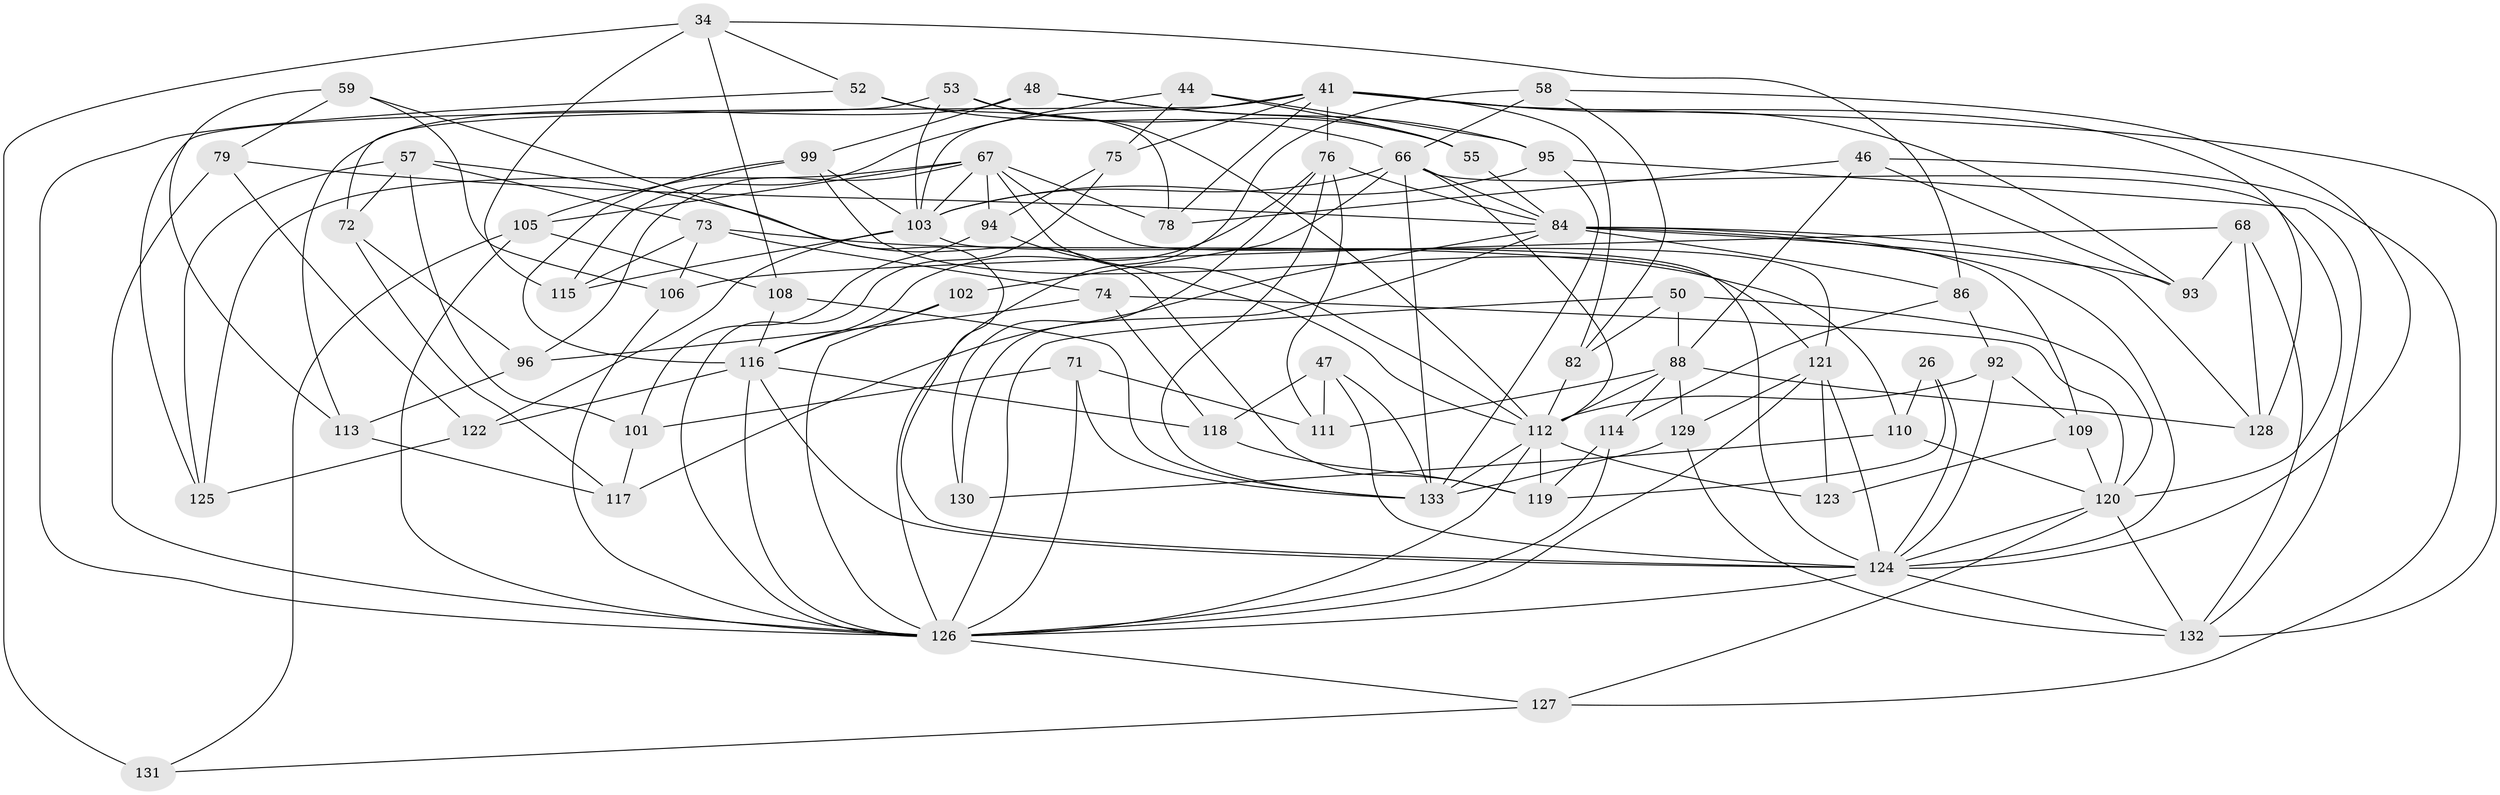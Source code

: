 // original degree distribution, {4: 1.0}
// Generated by graph-tools (version 1.1) at 2025/56/03/09/25 04:56:40]
// undirected, 66 vertices, 169 edges
graph export_dot {
graph [start="1"]
  node [color=gray90,style=filled];
  26;
  34 [super="+1"];
  41 [super="+12+17"];
  44;
  46;
  47;
  48;
  50;
  52;
  53;
  55;
  57 [super="+45"];
  58;
  59;
  66 [super="+36+61"];
  67 [super="+56"];
  68;
  71;
  72;
  73 [super="+14"];
  74;
  75;
  76 [super="+22+62"];
  78;
  79 [super="+40"];
  82;
  84 [super="+65+60"];
  86;
  88 [super="+18+29+85"];
  92;
  93;
  94;
  95 [super="+87"];
  96;
  99 [super="+69"];
  101;
  102;
  103 [super="+23+64"];
  105 [super="+98"];
  106;
  108;
  109 [super="+63"];
  110 [super="+54"];
  111;
  112 [super="+30+49+104"];
  113;
  114;
  115;
  116 [super="+80"];
  117;
  118;
  119 [super="+107"];
  120 [super="+13+25+38"];
  121 [super="+15+20+89"];
  122;
  123;
  124 [super="+5+10+33"];
  125;
  126 [super="+100+43+81"];
  127;
  128;
  129;
  130;
  131;
  132 [super="+77+90"];
  133 [super="+39+97"];
  26 -- 119;
  26 -- 124 [weight=2];
  26 -- 110;
  34 -- 115;
  34 -- 131 [weight=2];
  34 -- 108;
  34 -- 52;
  34 -- 86;
  41 -- 132 [weight=2];
  41 -- 128;
  41 -- 93;
  41 -- 75;
  41 -- 78;
  41 -- 82;
  41 -- 125;
  41 -- 76 [weight=2];
  41 -- 103 [weight=2];
  44 -- 95;
  44 -- 55;
  44 -- 115;
  44 -- 75;
  46 -- 127;
  46 -- 93;
  46 -- 78;
  46 -- 88;
  47 -- 111;
  47 -- 118;
  47 -- 124;
  47 -- 133;
  48 -- 95;
  48 -- 113;
  48 -- 55;
  48 -- 99;
  50 -- 82;
  50 -- 120;
  50 -- 88;
  50 -- 126;
  52 -- 78;
  52 -- 126;
  52 -- 66;
  53 -- 72;
  53 -- 103;
  53 -- 55;
  53 -- 112;
  55 -- 84;
  57 -- 125;
  57 -- 73 [weight=2];
  57 -- 72;
  57 -- 101;
  57 -- 119;
  58 -- 82;
  58 -- 126;
  58 -- 124;
  58 -- 66;
  59 -- 79;
  59 -- 113;
  59 -- 106;
  59 -- 124;
  66 -- 102;
  66 -- 120;
  66 -- 133;
  66 -- 112;
  66 -- 103;
  66 -- 84;
  67 -- 96;
  67 -- 103 [weight=2];
  67 -- 105 [weight=2];
  67 -- 78;
  67 -- 112;
  67 -- 121;
  67 -- 125;
  67 -- 94;
  68 -- 106;
  68 -- 132;
  68 -- 128;
  68 -- 93;
  71 -- 101;
  71 -- 111;
  71 -- 126;
  71 -- 133;
  72 -- 117;
  72 -- 96;
  73 -- 115;
  73 -- 106;
  73 -- 74;
  73 -- 110;
  74 -- 96;
  74 -- 118;
  74 -- 120;
  75 -- 94;
  75 -- 126;
  76 -- 130;
  76 -- 84;
  76 -- 111;
  76 -- 133 [weight=2];
  76 -- 116;
  79 -- 122;
  79 -- 84 [weight=2];
  79 -- 126 [weight=2];
  82 -- 112;
  84 -- 109 [weight=3];
  84 -- 86;
  84 -- 93;
  84 -- 128;
  84 -- 130;
  84 -- 117;
  84 -- 124;
  86 -- 92;
  86 -- 114;
  88 -- 114;
  88 -- 128;
  88 -- 129;
  88 -- 112 [weight=4];
  88 -- 111;
  92 -- 109;
  92 -- 124;
  92 -- 112;
  94 -- 101;
  94 -- 112;
  95 -- 133 [weight=2];
  95 -- 103;
  95 -- 132;
  96 -- 113;
  99 -- 105;
  99 -- 121 [weight=2];
  99 -- 103;
  99 -- 116;
  101 -- 117;
  102 -- 126 [weight=2];
  102 -- 116;
  103 -- 124 [weight=2];
  103 -- 115;
  103 -- 122;
  105 -- 131;
  105 -- 108;
  105 -- 126;
  106 -- 126;
  108 -- 133;
  108 -- 116;
  109 -- 123;
  109 -- 120;
  110 -- 130 [weight=2];
  110 -- 120 [weight=2];
  112 -- 123 [weight=2];
  112 -- 119 [weight=2];
  112 -- 126 [weight=3];
  112 -- 133;
  113 -- 117;
  114 -- 119;
  114 -- 126;
  116 -- 122;
  116 -- 126;
  116 -- 124;
  116 -- 118;
  118 -- 119;
  120 -- 132 [weight=2];
  120 -- 127;
  120 -- 124;
  121 -- 129;
  121 -- 126 [weight=2];
  121 -- 123;
  121 -- 124 [weight=3];
  122 -- 125;
  124 -- 132;
  124 -- 126;
  126 -- 127;
  127 -- 131;
  129 -- 132;
  129 -- 133;
}
